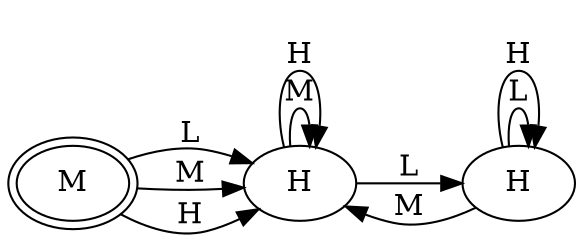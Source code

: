 digraph 311 {
rankdir = LR
0 [peripheries = 2]

0 [label = "M"]
0 -> 1 [label = "L"]
0 -> 1 [label = "M"]
0 -> 1 [label = "H"]

1 [label = "H"]
1 -> 2 [label = "L"]
1 -> 1 [label = "M"]
1 -> 1 [label = "H"]

2 [label = "H"]
2 -> 2 [label = "L"]
2 -> 1 [label = "M"]
2 -> 2 [label = "H"]

}
